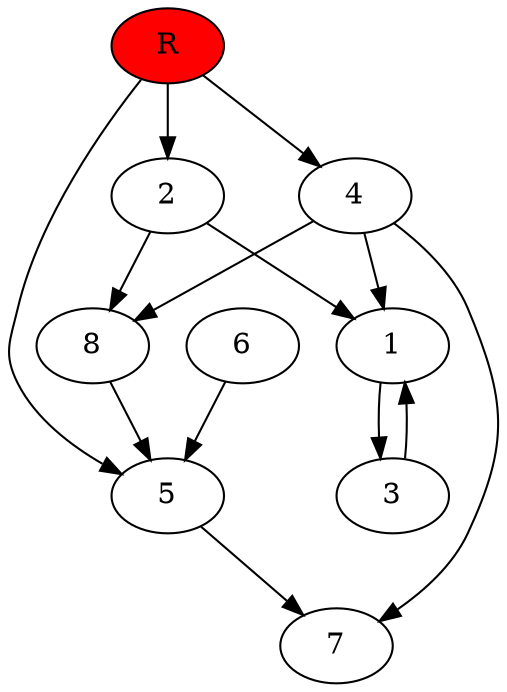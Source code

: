 digraph prb3107 {
	1
	2
	3
	4
	5
	6
	7
	8
	R [fillcolor="#ff0000" style=filled]
	1 -> 3
	2 -> 1
	2 -> 8
	3 -> 1
	4 -> 1
	4 -> 7
	4 -> 8
	5 -> 7
	6 -> 5
	8 -> 5
	R -> 2
	R -> 4
	R -> 5
}
